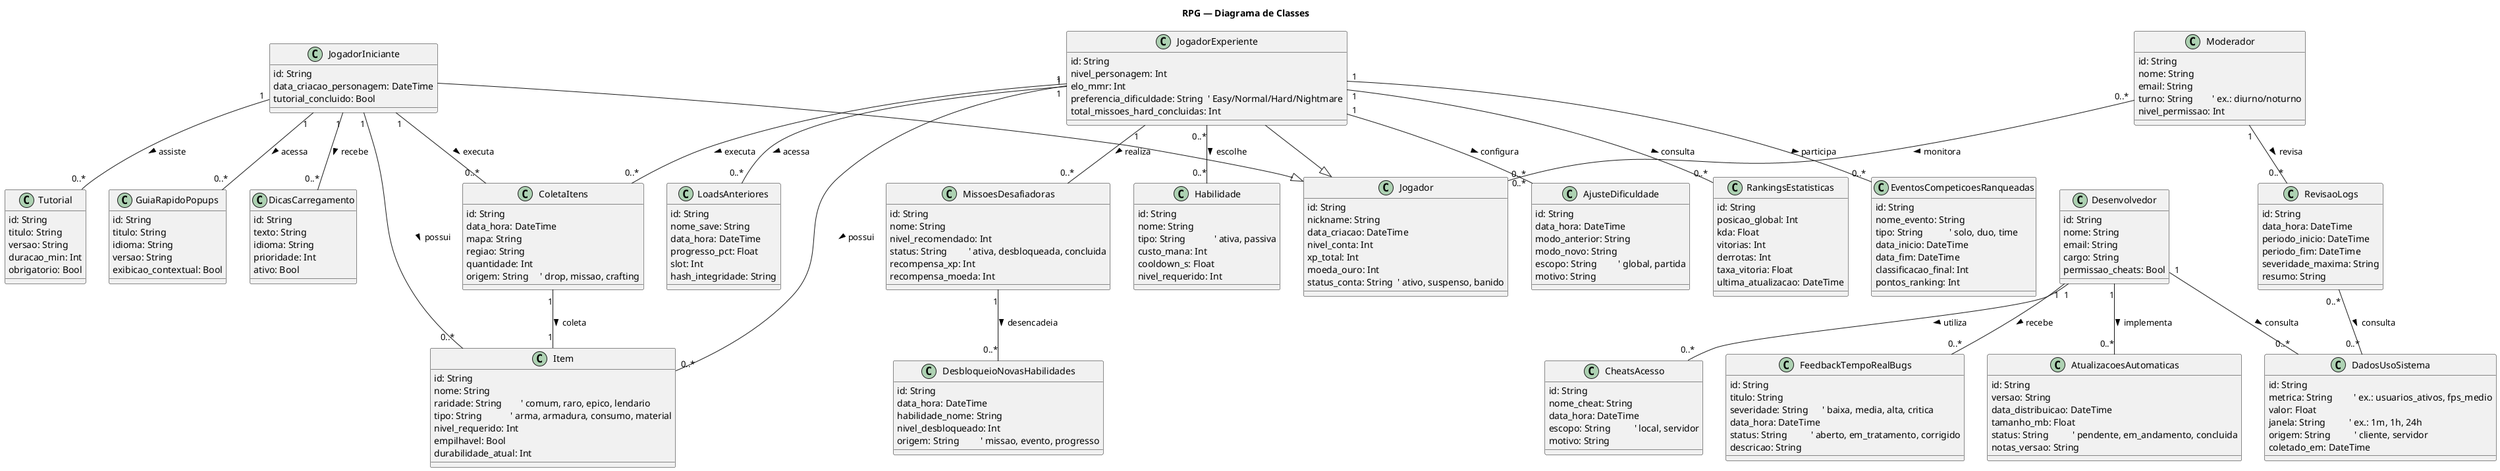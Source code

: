 @startuml diagramaClasses - rpg
title RPG — Diagrama de Classes
' Forçar layout vertical
top to bottom direction
'skinparam linetype ortho

' --- Classes (atores e funcionalidades) ---
class Jogador {
  id: String
  nickname: String
  data_criacao: DateTime
  nivel_conta: Int
  xp_total: Int
  moeda_ouro: Int
  status_conta: String  ' ativo, suspenso, banido
}

class JogadorIniciante {
  id: String
  data_criacao_personagem: DateTime
  tutorial_concluido: Bool
}

class JogadorExperiente {
  id: String
  nivel_personagem: Int
  elo_mmr: Int
  preferencia_dificuldade: String  ' Easy/Normal/Hard/Nightmare
  total_missoes_hard_concluidas: Int
}

class Desenvolvedor {
  id: String
  nome: String
  email: String
  cargo: String
  permissao_cheats: Bool
}

class Moderador {
  id: String
  nome: String
  email: String
  turno: String        ' ex.: diurno/noturno
  nivel_permissao: Int
}

class Tutorial {
  id: String
  titulo: String
  versao: String
  duracao_min: Int
  obrigatorio: Bool
}

class GuiaRapidoPopups {
  id: String
  titulo: String
  idioma: String
  versao: String
  exibicao_contextual: Bool
}

class DicasCarregamento {
  id: String
  texto: String
  idioma: String
  prioridade: Int
  ativo: Bool
}

class ColetaItens {
  id: String
  data_hora: DateTime
  mapa: String
  regiao: String
  quantidade: Int
  origem: String     ' drop, missao, crafting
}

class MissoesDesafiadoras {
  id: String
  nome: String
  nivel_recomendado: Int
  status: String         ' ativa, desbloqueada, concluida
  recompensa_xp: Int
  recompensa_moeda: Int
}

class AjusteDificuldade {
  id: String
  data_hora: DateTime
  modo_anterior: String
  modo_novo: String
  escopo: String         ' global, partida
  motivo: String
}

class RankingsEstatisticas {
  id: String
  posicao_global: Int
  kda: Float
  vitorias: Int
  derrotas: Int
  taxa_vitoria: Float
  ultima_atualizacao: DateTime
}

class EventosCompeticoesRanqueadas {
  id: String
  nome_evento: String
  tipo: String           ' solo, duo, time
  data_inicio: DateTime
  data_fim: DateTime
  classificacao_final: Int
  pontos_ranking: Int
}

class LoadsAnteriores {
  id: String
  nome_save: String
  data_hora: DateTime
  progresso_pct: Float
  slot: Int
  hash_integridade: String
}

class DesbloqueioNovasHabilidades {
  id: String
  data_hora: DateTime
  habilidade_nome: String
  nivel_desbloqueado: Int
  origem: String         ' missao, evento, progresso
}

class RevisaoLogs {
  id: String
  data_hora: DateTime
  periodo_inicio: DateTime
  periodo_fim: DateTime
  severidade_maxima: String
  resumo: String
}

class FeedbackTempoRealBugs {
  id: String
  titulo: String
  severidade: String      ' baixa, media, alta, critica
  data_hora: DateTime
  status: String          ' aberto, em_tratamento, corrigido
  descricao: String
}

class AtualizacoesAutomaticas {
  id: String
  versao: String
  data_distribuicao: DateTime
  tamanho_mb: Float
  status: String          ' pendente, em_andamento, concluida
  notas_versao: String
}

class CheatsAcesso {
  id: String
  nome_cheat: String
  data_hora: DateTime
  escopo: String          ' local, servidor
  motivo: String
}

class DadosUsoSistema {
  id: String
  metrica: String         ' ex.: usuarios_ativos, fps_medio
  valor: Float
  janela: String          ' ex.: 1m, 1h, 24h
  origem: String          ' cliente, servidor
  coletado_em: DateTime
}

class Item {
  id: String
  nome: String
  raridade: String        ' comum, raro, epico, lendario
  tipo: String            ' arma, armadura, consumo, material
  nivel_requerido: Int
  empilhavel: Bool
  durabilidade_atual: Int
}

class Habilidade {
  id: String
  nome: String
  tipo: String            ' ativa, passiva
  custo_mana: Int
  cooldown_s: Float
  nivel_requerido: Int
}

' --- Heranças (conforme casos de uso) ---
JogadorIniciante --|> Jogador
JogadorExperiente --|> Jogador

' --- Relações — Jogador Iniciante ---
JogadorIniciante "1" -- "0..*" Tutorial          : assiste >
JogadorIniciante "1" -- "0..*" DicasCarregamento : recebe >
JogadorIniciante "1" -- "0..*" GuiaRapidoPopups  : acessa  >
JogadorIniciante "1" -- "0..*" ColetaItens       : executa >
ColetaItens "1" -- "1" Item                      : coleta >
JogadorIniciante "1" -- "0..*" Item              : possui >

' --- Relações — Jogador Experiente ---
JogadorExperiente "1" -- "0..*" MissoesDesafiadoras          : realiza   >
JogadorExperiente "1" -- "0..*" AjusteDificuldade            : configura >
JogadorExperiente "1" -- "0..*" RankingsEstatisticas         : consulta  >
JogadorExperiente "1" -- "0..*" EventosCompeticoesRanqueadas : participa >
JogadorExperiente "1" -- "0..*" LoadsAnteriores              : acessa    >
JogadorExperiente "1" -- "0..*" ColetaItens                   : executa   >
JogadorExperiente "1" -- "0..*" Item                          : possui    >
JogadorExperiente "0..*" -- "0..*" Habilidade                 : escolhe   >

' Desbloqueios decorrentes de missões
MissoesDesafiadoras "1" -- "0..*" DesbloqueioNovasHabilidades : desencadeia >

' --- Relações — Moderador ---
Moderador "0..*" -- "0..*" Jogador : monitora >
Moderador "1" -- "0..*" RevisaoLogs : revisa   >
RevisaoLogs "0..*" -- "0..*" DadosUsoSistema : consulta >

' --- Relações — Desenvolvedor ---
Desenvolvedor "1" -- "0..*" FeedbackTempoRealBugs   : recebe >
Desenvolvedor "1" -- "0..*" AtualizacoesAutomaticas : implementa >
Desenvolvedor "1" -- "0..*" CheatsAcesso            : utiliza >
Desenvolvedor "1" -- "0..*" DadosUsoSistema         : consulta >

@enduml
